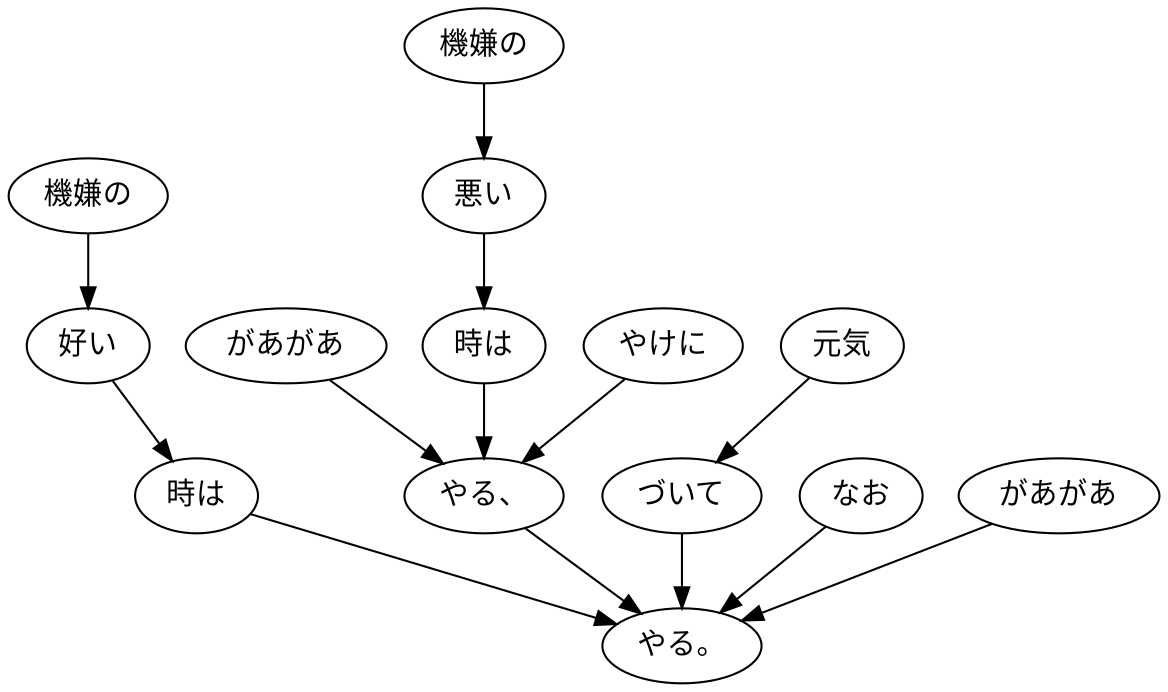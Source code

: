 digraph graph943 {
	node0 [label="機嫌の"];
	node1 [label="悪い"];
	node2 [label="時は"];
	node3 [label="やけに"];
	node4 [label="があがあ"];
	node5 [label="やる、"];
	node6 [label="機嫌の"];
	node7 [label="好い"];
	node8 [label="時は"];
	node9 [label="元気"];
	node10 [label="づいて"];
	node11 [label="なお"];
	node12 [label="があがあ"];
	node13 [label="やる。"];
	node0 -> node1;
	node1 -> node2;
	node2 -> node5;
	node3 -> node5;
	node4 -> node5;
	node5 -> node13;
	node6 -> node7;
	node7 -> node8;
	node8 -> node13;
	node9 -> node10;
	node10 -> node13;
	node11 -> node13;
	node12 -> node13;
}
